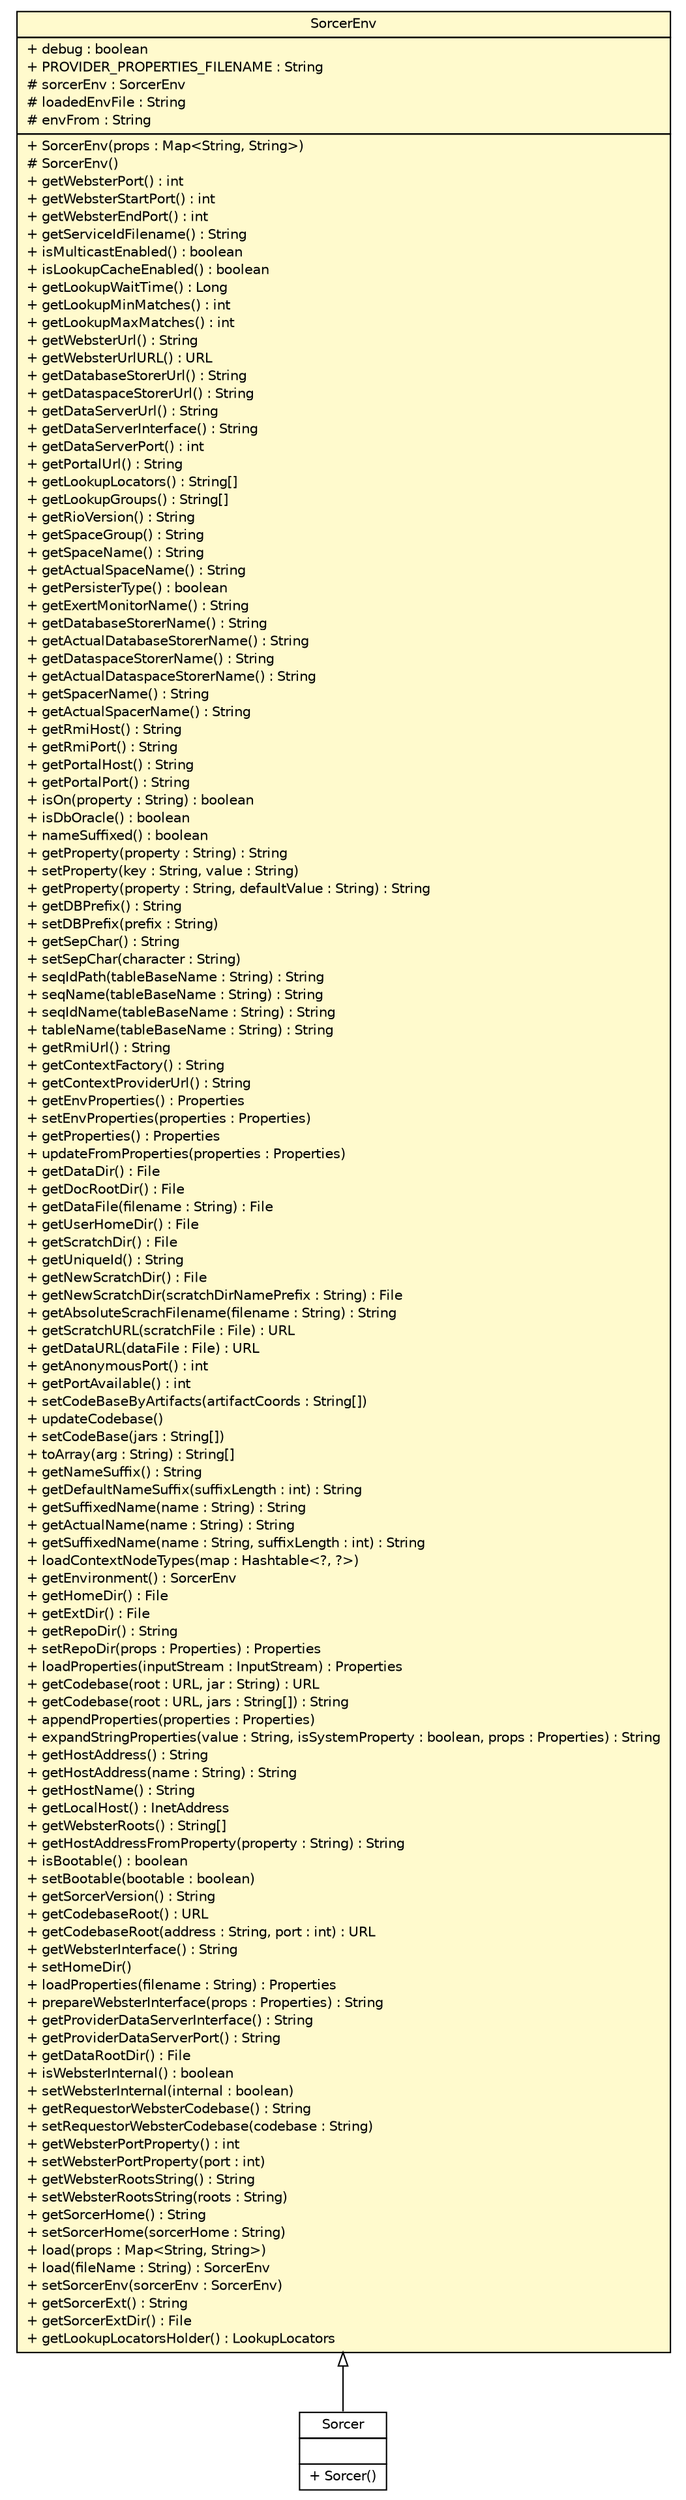 #!/usr/local/bin/dot
#
# Class diagram 
# Generated by UMLGraph version R5_6 (http://www.umlgraph.org/)
#

digraph G {
	edge [fontname="Helvetica",fontsize=10,labelfontname="Helvetica",labelfontsize=10];
	node [fontname="Helvetica",fontsize=10,shape=plaintext];
	nodesep=0.25;
	ranksep=0.5;
	// sorcer.util.Sorcer
	c324621 [label=<<table title="sorcer.util.Sorcer" border="0" cellborder="1" cellspacing="0" cellpadding="2" port="p" href="../util/Sorcer.html">
		<tr><td><table border="0" cellspacing="0" cellpadding="1">
<tr><td align="center" balign="center"> Sorcer </td></tr>
		</table></td></tr>
		<tr><td><table border="0" cellspacing="0" cellpadding="1">
<tr><td align="left" balign="left">  </td></tr>
		</table></td></tr>
		<tr><td><table border="0" cellspacing="0" cellpadding="1">
<tr><td align="left" balign="left"> + Sorcer() </td></tr>
		</table></td></tr>
		</table>>, URL="../util/Sorcer.html", fontname="Helvetica", fontcolor="black", fontsize=10.0];
	// sorcer.core.SorcerEnv
	c324675 [label=<<table title="sorcer.core.SorcerEnv" border="0" cellborder="1" cellspacing="0" cellpadding="2" port="p" bgcolor="lemonChiffon" href="./SorcerEnv.html">
		<tr><td><table border="0" cellspacing="0" cellpadding="1">
<tr><td align="center" balign="center"> SorcerEnv </td></tr>
		</table></td></tr>
		<tr><td><table border="0" cellspacing="0" cellpadding="1">
<tr><td align="left" balign="left"> + debug : boolean </td></tr>
<tr><td align="left" balign="left"> + PROVIDER_PROPERTIES_FILENAME : String </td></tr>
<tr><td align="left" balign="left"> # sorcerEnv : SorcerEnv </td></tr>
<tr><td align="left" balign="left"> # loadedEnvFile : String </td></tr>
<tr><td align="left" balign="left"> # envFrom : String </td></tr>
		</table></td></tr>
		<tr><td><table border="0" cellspacing="0" cellpadding="1">
<tr><td align="left" balign="left"> + SorcerEnv(props : Map&lt;String, String&gt;) </td></tr>
<tr><td align="left" balign="left"> # SorcerEnv() </td></tr>
<tr><td align="left" balign="left"> + getWebsterPort() : int </td></tr>
<tr><td align="left" balign="left"> + getWebsterStartPort() : int </td></tr>
<tr><td align="left" balign="left"> + getWebsterEndPort() : int </td></tr>
<tr><td align="left" balign="left"> + getServiceIdFilename() : String </td></tr>
<tr><td align="left" balign="left"> + isMulticastEnabled() : boolean </td></tr>
<tr><td align="left" balign="left"> + isLookupCacheEnabled() : boolean </td></tr>
<tr><td align="left" balign="left"> + getLookupWaitTime() : Long </td></tr>
<tr><td align="left" balign="left"> + getLookupMinMatches() : int </td></tr>
<tr><td align="left" balign="left"> + getLookupMaxMatches() : int </td></tr>
<tr><td align="left" balign="left"> + getWebsterUrl() : String </td></tr>
<tr><td align="left" balign="left"> + getWebsterUrlURL() : URL </td></tr>
<tr><td align="left" balign="left"> + getDatabaseStorerUrl() : String </td></tr>
<tr><td align="left" balign="left"> + getDataspaceStorerUrl() : String </td></tr>
<tr><td align="left" balign="left"> + getDataServerUrl() : String </td></tr>
<tr><td align="left" balign="left"> + getDataServerInterface() : String </td></tr>
<tr><td align="left" balign="left"> + getDataServerPort() : int </td></tr>
<tr><td align="left" balign="left"> + getPortalUrl() : String </td></tr>
<tr><td align="left" balign="left"> + getLookupLocators() : String[] </td></tr>
<tr><td align="left" balign="left"> + getLookupGroups() : String[] </td></tr>
<tr><td align="left" balign="left"> + getRioVersion() : String </td></tr>
<tr><td align="left" balign="left"> + getSpaceGroup() : String </td></tr>
<tr><td align="left" balign="left"> + getSpaceName() : String </td></tr>
<tr><td align="left" balign="left"> + getActualSpaceName() : String </td></tr>
<tr><td align="left" balign="left"> + getPersisterType() : boolean </td></tr>
<tr><td align="left" balign="left"> + getExertMonitorName() : String </td></tr>
<tr><td align="left" balign="left"> + getDatabaseStorerName() : String </td></tr>
<tr><td align="left" balign="left"> + getActualDatabaseStorerName() : String </td></tr>
<tr><td align="left" balign="left"> + getDataspaceStorerName() : String </td></tr>
<tr><td align="left" balign="left"> + getActualDataspaceStorerName() : String </td></tr>
<tr><td align="left" balign="left"> + getSpacerName() : String </td></tr>
<tr><td align="left" balign="left"> + getActualSpacerName() : String </td></tr>
<tr><td align="left" balign="left"> + getRmiHost() : String </td></tr>
<tr><td align="left" balign="left"> + getRmiPort() : String </td></tr>
<tr><td align="left" balign="left"> + getPortalHost() : String </td></tr>
<tr><td align="left" balign="left"> + getPortalPort() : String </td></tr>
<tr><td align="left" balign="left"> + isOn(property : String) : boolean </td></tr>
<tr><td align="left" balign="left"> + isDbOracle() : boolean </td></tr>
<tr><td align="left" balign="left"> + nameSuffixed() : boolean </td></tr>
<tr><td align="left" balign="left"> + getProperty(property : String) : String </td></tr>
<tr><td align="left" balign="left"> + setProperty(key : String, value : String) </td></tr>
<tr><td align="left" balign="left"> + getProperty(property : String, defaultValue : String) : String </td></tr>
<tr><td align="left" balign="left"> + getDBPrefix() : String </td></tr>
<tr><td align="left" balign="left"> + setDBPrefix(prefix : String) </td></tr>
<tr><td align="left" balign="left"> + getSepChar() : String </td></tr>
<tr><td align="left" balign="left"> + setSepChar(character : String) </td></tr>
<tr><td align="left" balign="left"> + seqIdPath(tableBaseName : String) : String </td></tr>
<tr><td align="left" balign="left"> + seqName(tableBaseName : String) : String </td></tr>
<tr><td align="left" balign="left"> + seqIdName(tableBaseName : String) : String </td></tr>
<tr><td align="left" balign="left"> + tableName(tableBaseName : String) : String </td></tr>
<tr><td align="left" balign="left"> + getRmiUrl() : String </td></tr>
<tr><td align="left" balign="left"> + getContextFactory() : String </td></tr>
<tr><td align="left" balign="left"> + getContextProviderUrl() : String </td></tr>
<tr><td align="left" balign="left"> + getEnvProperties() : Properties </td></tr>
<tr><td align="left" balign="left"> + setEnvProperties(properties : Properties) </td></tr>
<tr><td align="left" balign="left"> + getProperties() : Properties </td></tr>
<tr><td align="left" balign="left"> + updateFromProperties(properties : Properties) </td></tr>
<tr><td align="left" balign="left"> + getDataDir() : File </td></tr>
<tr><td align="left" balign="left"> + getDocRootDir() : File </td></tr>
<tr><td align="left" balign="left"> + getDataFile(filename : String) : File </td></tr>
<tr><td align="left" balign="left"> + getUserHomeDir() : File </td></tr>
<tr><td align="left" balign="left"> + getScratchDir() : File </td></tr>
<tr><td align="left" balign="left"> + getUniqueId() : String </td></tr>
<tr><td align="left" balign="left"> + getNewScratchDir() : File </td></tr>
<tr><td align="left" balign="left"> + getNewScratchDir(scratchDirNamePrefix : String) : File </td></tr>
<tr><td align="left" balign="left"> + getAbsoluteScrachFilename(filename : String) : String </td></tr>
<tr><td align="left" balign="left"> + getScratchURL(scratchFile : File) : URL </td></tr>
<tr><td align="left" balign="left"> + getDataURL(dataFile : File) : URL </td></tr>
<tr><td align="left" balign="left"> + getAnonymousPort() : int </td></tr>
<tr><td align="left" balign="left"> + getPortAvailable() : int </td></tr>
<tr><td align="left" balign="left"> + setCodeBaseByArtifacts(artifactCoords : String[]) </td></tr>
<tr><td align="left" balign="left"> + updateCodebase() </td></tr>
<tr><td align="left" balign="left"> + setCodeBase(jars : String[]) </td></tr>
<tr><td align="left" balign="left"> + toArray(arg : String) : String[] </td></tr>
<tr><td align="left" balign="left"> + getNameSuffix() : String </td></tr>
<tr><td align="left" balign="left"> + getDefaultNameSuffix(suffixLength : int) : String </td></tr>
<tr><td align="left" balign="left"> + getSuffixedName(name : String) : String </td></tr>
<tr><td align="left" balign="left"> + getActualName(name : String) : String </td></tr>
<tr><td align="left" balign="left"> + getSuffixedName(name : String, suffixLength : int) : String </td></tr>
<tr><td align="left" balign="left"> + loadContextNodeTypes(map : Hashtable&lt;?, ?&gt;) </td></tr>
<tr><td align="left" balign="left"> + getEnvironment() : SorcerEnv </td></tr>
<tr><td align="left" balign="left"> + getHomeDir() : File </td></tr>
<tr><td align="left" balign="left"> + getExtDir() : File </td></tr>
<tr><td align="left" balign="left"> + getRepoDir() : String </td></tr>
<tr><td align="left" balign="left"> + setRepoDir(props : Properties) : Properties </td></tr>
<tr><td align="left" balign="left"> + loadProperties(inputStream : InputStream) : Properties </td></tr>
<tr><td align="left" balign="left"> + getCodebase(root : URL, jar : String) : URL </td></tr>
<tr><td align="left" balign="left"> + getCodebase(root : URL, jars : String[]) : String </td></tr>
<tr><td align="left" balign="left"> + appendProperties(properties : Properties) </td></tr>
<tr><td align="left" balign="left"> + expandStringProperties(value : String, isSystemProperty : boolean, props : Properties) : String </td></tr>
<tr><td align="left" balign="left"> + getHostAddress() : String </td></tr>
<tr><td align="left" balign="left"> + getHostAddress(name : String) : String </td></tr>
<tr><td align="left" balign="left"> + getHostName() : String </td></tr>
<tr><td align="left" balign="left"> + getLocalHost() : InetAddress </td></tr>
<tr><td align="left" balign="left"> + getWebsterRoots() : String[] </td></tr>
<tr><td align="left" balign="left"> + getHostAddressFromProperty(property : String) : String </td></tr>
<tr><td align="left" balign="left"> + isBootable() : boolean </td></tr>
<tr><td align="left" balign="left"> + setBootable(bootable : boolean) </td></tr>
<tr><td align="left" balign="left"> + getSorcerVersion() : String </td></tr>
<tr><td align="left" balign="left"> + getCodebaseRoot() : URL </td></tr>
<tr><td align="left" balign="left"> + getCodebaseRoot(address : String, port : int) : URL </td></tr>
<tr><td align="left" balign="left"> + getWebsterInterface() : String </td></tr>
<tr><td align="left" balign="left"> + setHomeDir() </td></tr>
<tr><td align="left" balign="left"> + loadProperties(filename : String) : Properties </td></tr>
<tr><td align="left" balign="left"> + prepareWebsterInterface(props : Properties) : String </td></tr>
<tr><td align="left" balign="left"> + getProviderDataServerInterface() : String </td></tr>
<tr><td align="left" balign="left"> + getProviderDataServerPort() : String </td></tr>
<tr><td align="left" balign="left"> + getDataRootDir() : File </td></tr>
<tr><td align="left" balign="left"> + isWebsterInternal() : boolean </td></tr>
<tr><td align="left" balign="left"> + setWebsterInternal(internal : boolean) </td></tr>
<tr><td align="left" balign="left"> + getRequestorWebsterCodebase() : String </td></tr>
<tr><td align="left" balign="left"> + setRequestorWebsterCodebase(codebase : String) </td></tr>
<tr><td align="left" balign="left"> + getWebsterPortProperty() : int </td></tr>
<tr><td align="left" balign="left"> + setWebsterPortProperty(port : int) </td></tr>
<tr><td align="left" balign="left"> + getWebsterRootsString() : String </td></tr>
<tr><td align="left" balign="left"> + setWebsterRootsString(roots : String) </td></tr>
<tr><td align="left" balign="left"> + getSorcerHome() : String </td></tr>
<tr><td align="left" balign="left"> + setSorcerHome(sorcerHome : String) </td></tr>
<tr><td align="left" balign="left"> + load(props : Map&lt;String, String&gt;) </td></tr>
<tr><td align="left" balign="left"> + load(fileName : String) : SorcerEnv </td></tr>
<tr><td align="left" balign="left"> + setSorcerEnv(sorcerEnv : SorcerEnv) </td></tr>
<tr><td align="left" balign="left"> + getSorcerExt() : String </td></tr>
<tr><td align="left" balign="left"> + getSorcerExtDir() : File </td></tr>
<tr><td align="left" balign="left"> + getLookupLocatorsHolder() : LookupLocators </td></tr>
		</table></td></tr>
		</table>>, URL="./SorcerEnv.html", fontname="Helvetica", fontcolor="black", fontsize=10.0];
	//sorcer.util.Sorcer extends sorcer.core.SorcerEnv
	c324675:p -> c324621:p [dir=back,arrowtail=empty];
}

